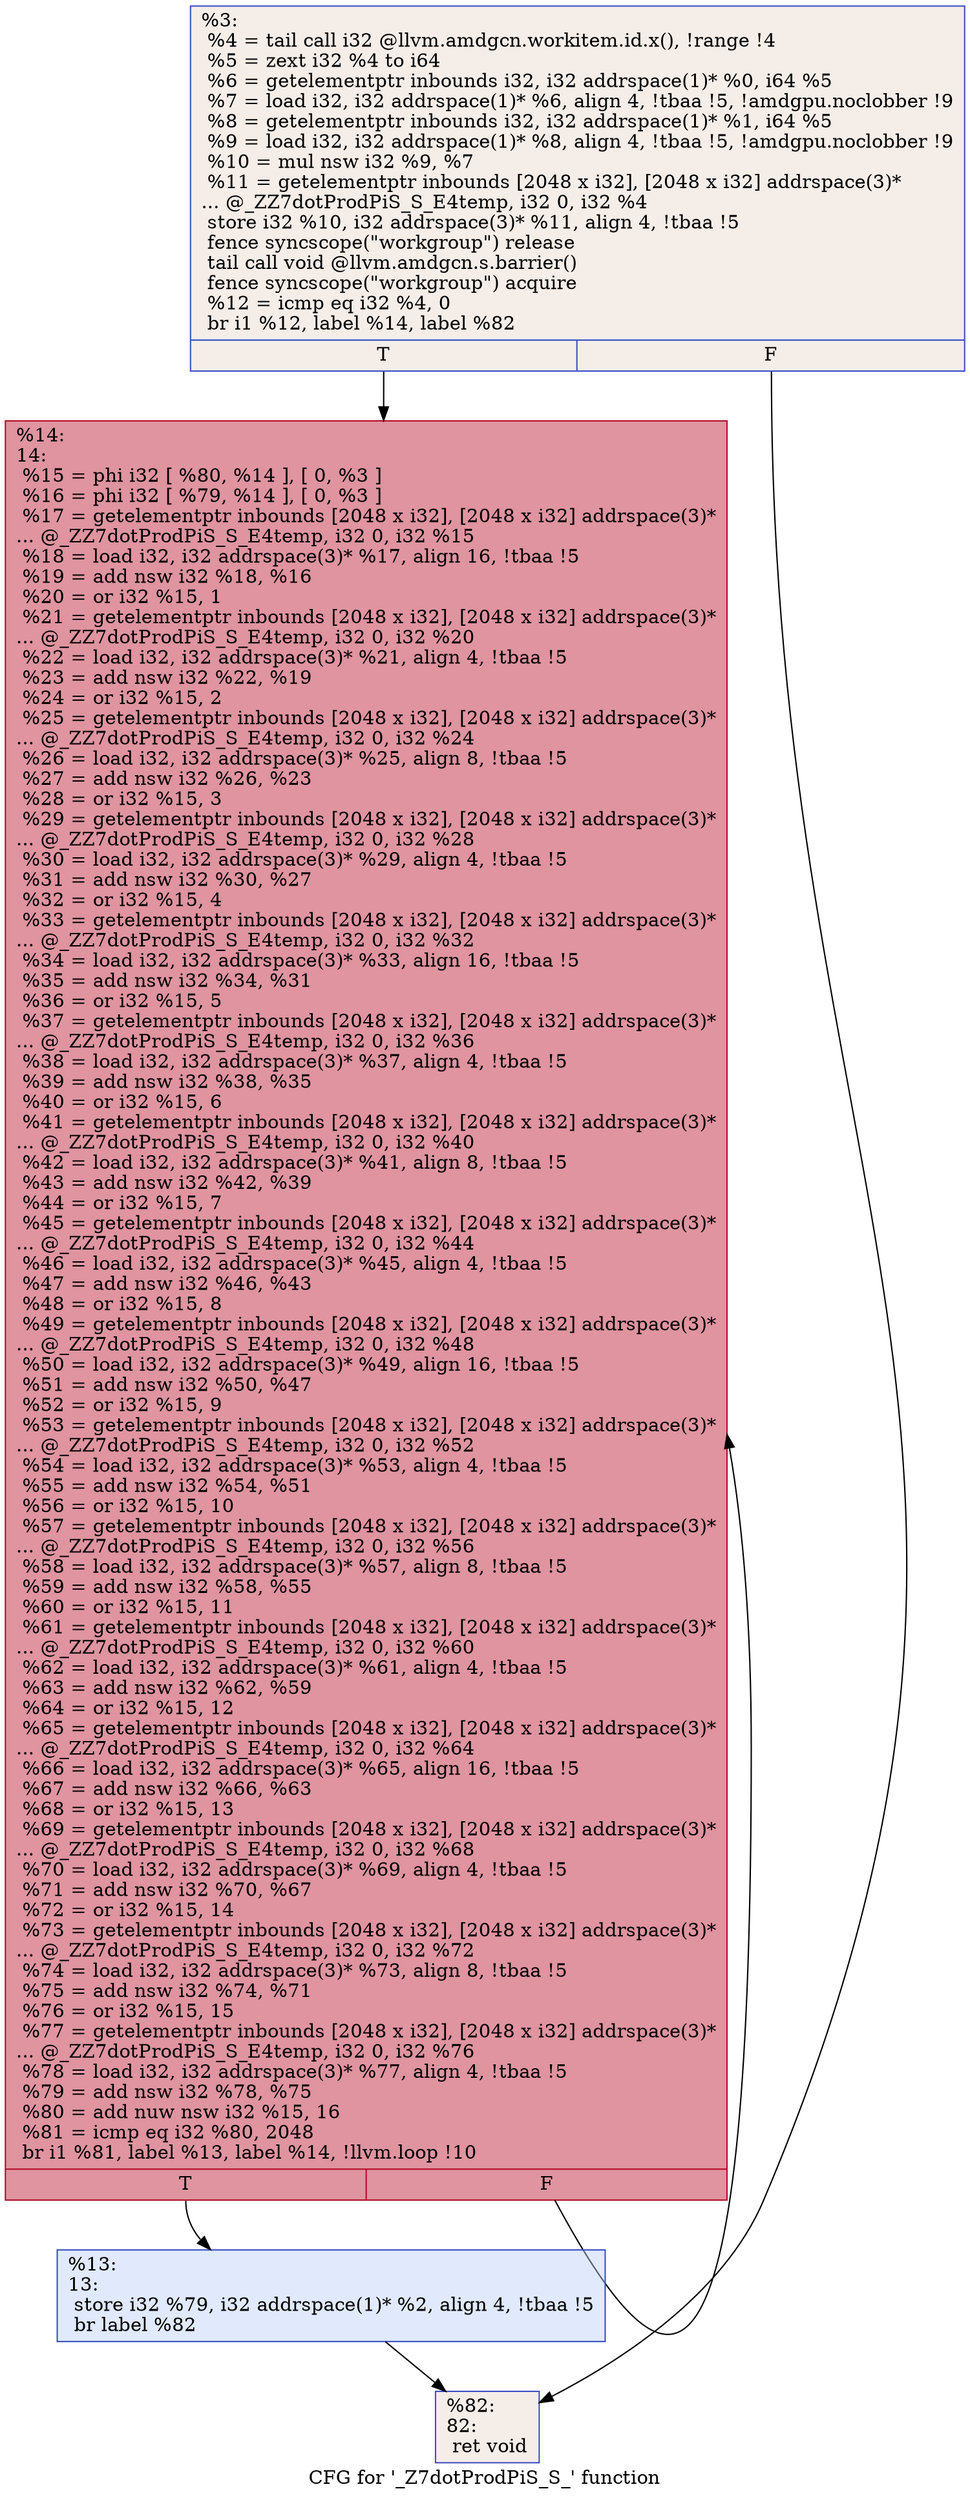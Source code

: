 digraph "CFG for '_Z7dotProdPiS_S_' function" {
	label="CFG for '_Z7dotProdPiS_S_' function";

	Node0x5c2e960 [shape=record,color="#3d50c3ff", style=filled, fillcolor="#e8d6cc70",label="{%3:\l  %4 = tail call i32 @llvm.amdgcn.workitem.id.x(), !range !4\l  %5 = zext i32 %4 to i64\l  %6 = getelementptr inbounds i32, i32 addrspace(1)* %0, i64 %5\l  %7 = load i32, i32 addrspace(1)* %6, align 4, !tbaa !5, !amdgpu.noclobber !9\l  %8 = getelementptr inbounds i32, i32 addrspace(1)* %1, i64 %5\l  %9 = load i32, i32 addrspace(1)* %8, align 4, !tbaa !5, !amdgpu.noclobber !9\l  %10 = mul nsw i32 %9, %7\l  %11 = getelementptr inbounds [2048 x i32], [2048 x i32] addrspace(3)*\l... @_ZZ7dotProdPiS_S_E4temp, i32 0, i32 %4\l  store i32 %10, i32 addrspace(3)* %11, align 4, !tbaa !5\l  fence syncscope(\"workgroup\") release\l  tail call void @llvm.amdgcn.s.barrier()\l  fence syncscope(\"workgroup\") acquire\l  %12 = icmp eq i32 %4, 0\l  br i1 %12, label %14, label %82\l|{<s0>T|<s1>F}}"];
	Node0x5c2e960:s0 -> Node0x5c314f0;
	Node0x5c2e960:s1 -> Node0x5c31580;
	Node0x5c316c0 [shape=record,color="#3d50c3ff", style=filled, fillcolor="#b9d0f970",label="{%13:\l13:                                               \l  store i32 %79, i32 addrspace(1)* %2, align 4, !tbaa !5\l  br label %82\l}"];
	Node0x5c316c0 -> Node0x5c31580;
	Node0x5c314f0 [shape=record,color="#b70d28ff", style=filled, fillcolor="#b70d2870",label="{%14:\l14:                                               \l  %15 = phi i32 [ %80, %14 ], [ 0, %3 ]\l  %16 = phi i32 [ %79, %14 ], [ 0, %3 ]\l  %17 = getelementptr inbounds [2048 x i32], [2048 x i32] addrspace(3)*\l... @_ZZ7dotProdPiS_S_E4temp, i32 0, i32 %15\l  %18 = load i32, i32 addrspace(3)* %17, align 16, !tbaa !5\l  %19 = add nsw i32 %18, %16\l  %20 = or i32 %15, 1\l  %21 = getelementptr inbounds [2048 x i32], [2048 x i32] addrspace(3)*\l... @_ZZ7dotProdPiS_S_E4temp, i32 0, i32 %20\l  %22 = load i32, i32 addrspace(3)* %21, align 4, !tbaa !5\l  %23 = add nsw i32 %22, %19\l  %24 = or i32 %15, 2\l  %25 = getelementptr inbounds [2048 x i32], [2048 x i32] addrspace(3)*\l... @_ZZ7dotProdPiS_S_E4temp, i32 0, i32 %24\l  %26 = load i32, i32 addrspace(3)* %25, align 8, !tbaa !5\l  %27 = add nsw i32 %26, %23\l  %28 = or i32 %15, 3\l  %29 = getelementptr inbounds [2048 x i32], [2048 x i32] addrspace(3)*\l... @_ZZ7dotProdPiS_S_E4temp, i32 0, i32 %28\l  %30 = load i32, i32 addrspace(3)* %29, align 4, !tbaa !5\l  %31 = add nsw i32 %30, %27\l  %32 = or i32 %15, 4\l  %33 = getelementptr inbounds [2048 x i32], [2048 x i32] addrspace(3)*\l... @_ZZ7dotProdPiS_S_E4temp, i32 0, i32 %32\l  %34 = load i32, i32 addrspace(3)* %33, align 16, !tbaa !5\l  %35 = add nsw i32 %34, %31\l  %36 = or i32 %15, 5\l  %37 = getelementptr inbounds [2048 x i32], [2048 x i32] addrspace(3)*\l... @_ZZ7dotProdPiS_S_E4temp, i32 0, i32 %36\l  %38 = load i32, i32 addrspace(3)* %37, align 4, !tbaa !5\l  %39 = add nsw i32 %38, %35\l  %40 = or i32 %15, 6\l  %41 = getelementptr inbounds [2048 x i32], [2048 x i32] addrspace(3)*\l... @_ZZ7dotProdPiS_S_E4temp, i32 0, i32 %40\l  %42 = load i32, i32 addrspace(3)* %41, align 8, !tbaa !5\l  %43 = add nsw i32 %42, %39\l  %44 = or i32 %15, 7\l  %45 = getelementptr inbounds [2048 x i32], [2048 x i32] addrspace(3)*\l... @_ZZ7dotProdPiS_S_E4temp, i32 0, i32 %44\l  %46 = load i32, i32 addrspace(3)* %45, align 4, !tbaa !5\l  %47 = add nsw i32 %46, %43\l  %48 = or i32 %15, 8\l  %49 = getelementptr inbounds [2048 x i32], [2048 x i32] addrspace(3)*\l... @_ZZ7dotProdPiS_S_E4temp, i32 0, i32 %48\l  %50 = load i32, i32 addrspace(3)* %49, align 16, !tbaa !5\l  %51 = add nsw i32 %50, %47\l  %52 = or i32 %15, 9\l  %53 = getelementptr inbounds [2048 x i32], [2048 x i32] addrspace(3)*\l... @_ZZ7dotProdPiS_S_E4temp, i32 0, i32 %52\l  %54 = load i32, i32 addrspace(3)* %53, align 4, !tbaa !5\l  %55 = add nsw i32 %54, %51\l  %56 = or i32 %15, 10\l  %57 = getelementptr inbounds [2048 x i32], [2048 x i32] addrspace(3)*\l... @_ZZ7dotProdPiS_S_E4temp, i32 0, i32 %56\l  %58 = load i32, i32 addrspace(3)* %57, align 8, !tbaa !5\l  %59 = add nsw i32 %58, %55\l  %60 = or i32 %15, 11\l  %61 = getelementptr inbounds [2048 x i32], [2048 x i32] addrspace(3)*\l... @_ZZ7dotProdPiS_S_E4temp, i32 0, i32 %60\l  %62 = load i32, i32 addrspace(3)* %61, align 4, !tbaa !5\l  %63 = add nsw i32 %62, %59\l  %64 = or i32 %15, 12\l  %65 = getelementptr inbounds [2048 x i32], [2048 x i32] addrspace(3)*\l... @_ZZ7dotProdPiS_S_E4temp, i32 0, i32 %64\l  %66 = load i32, i32 addrspace(3)* %65, align 16, !tbaa !5\l  %67 = add nsw i32 %66, %63\l  %68 = or i32 %15, 13\l  %69 = getelementptr inbounds [2048 x i32], [2048 x i32] addrspace(3)*\l... @_ZZ7dotProdPiS_S_E4temp, i32 0, i32 %68\l  %70 = load i32, i32 addrspace(3)* %69, align 4, !tbaa !5\l  %71 = add nsw i32 %70, %67\l  %72 = or i32 %15, 14\l  %73 = getelementptr inbounds [2048 x i32], [2048 x i32] addrspace(3)*\l... @_ZZ7dotProdPiS_S_E4temp, i32 0, i32 %72\l  %74 = load i32, i32 addrspace(3)* %73, align 8, !tbaa !5\l  %75 = add nsw i32 %74, %71\l  %76 = or i32 %15, 15\l  %77 = getelementptr inbounds [2048 x i32], [2048 x i32] addrspace(3)*\l... @_ZZ7dotProdPiS_S_E4temp, i32 0, i32 %76\l  %78 = load i32, i32 addrspace(3)* %77, align 4, !tbaa !5\l  %79 = add nsw i32 %78, %75\l  %80 = add nuw nsw i32 %15, 16\l  %81 = icmp eq i32 %80, 2048\l  br i1 %81, label %13, label %14, !llvm.loop !10\l|{<s0>T|<s1>F}}"];
	Node0x5c314f0:s0 -> Node0x5c316c0;
	Node0x5c314f0:s1 -> Node0x5c314f0;
	Node0x5c31580 [shape=record,color="#3d50c3ff", style=filled, fillcolor="#e8d6cc70",label="{%82:\l82:                                               \l  ret void\l}"];
}
